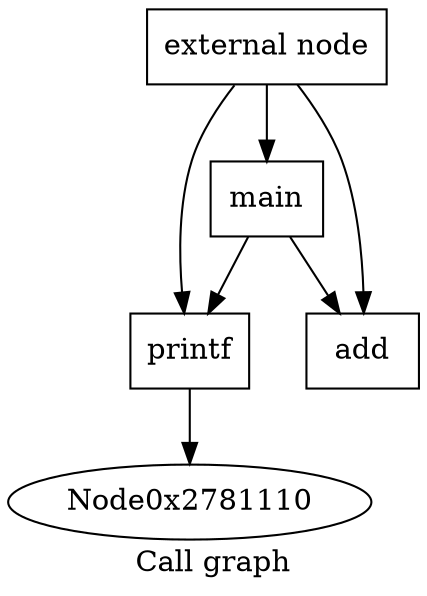 digraph "Call graph" {
	label="Call graph";

	Node0x27810e0 [shape=record,label="{external node}"];
	Node0x27810e0 -> Node0x2781180;
	Node0x27810e0 -> Node0x27816d0;
	Node0x27810e0 -> Node0x2781220;
	Node0x2781180 [shape=record,label="{main}"];
	Node0x2781180 -> Node0x2781220;
	Node0x2781180 -> Node0x27816d0;
	Node0x2781220 [shape=record,label="{add}"];
	Node0x27816d0 [shape=record,label="{printf}"];
	Node0x27816d0 -> Node0x2781110;
}
